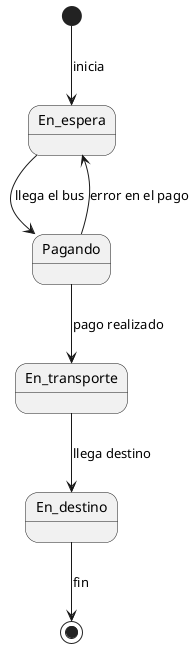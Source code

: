@startuml "Pasajero"
[*] --> En_espera : inicia
En_espera --> Pagando : llega el bus
Pagando --> En_espera : error en el pago
Pagando --> En_transporte : pago realizado
En_transporte --> En_destino : llega destino
En_destino --> [*] : fin
@enduml
